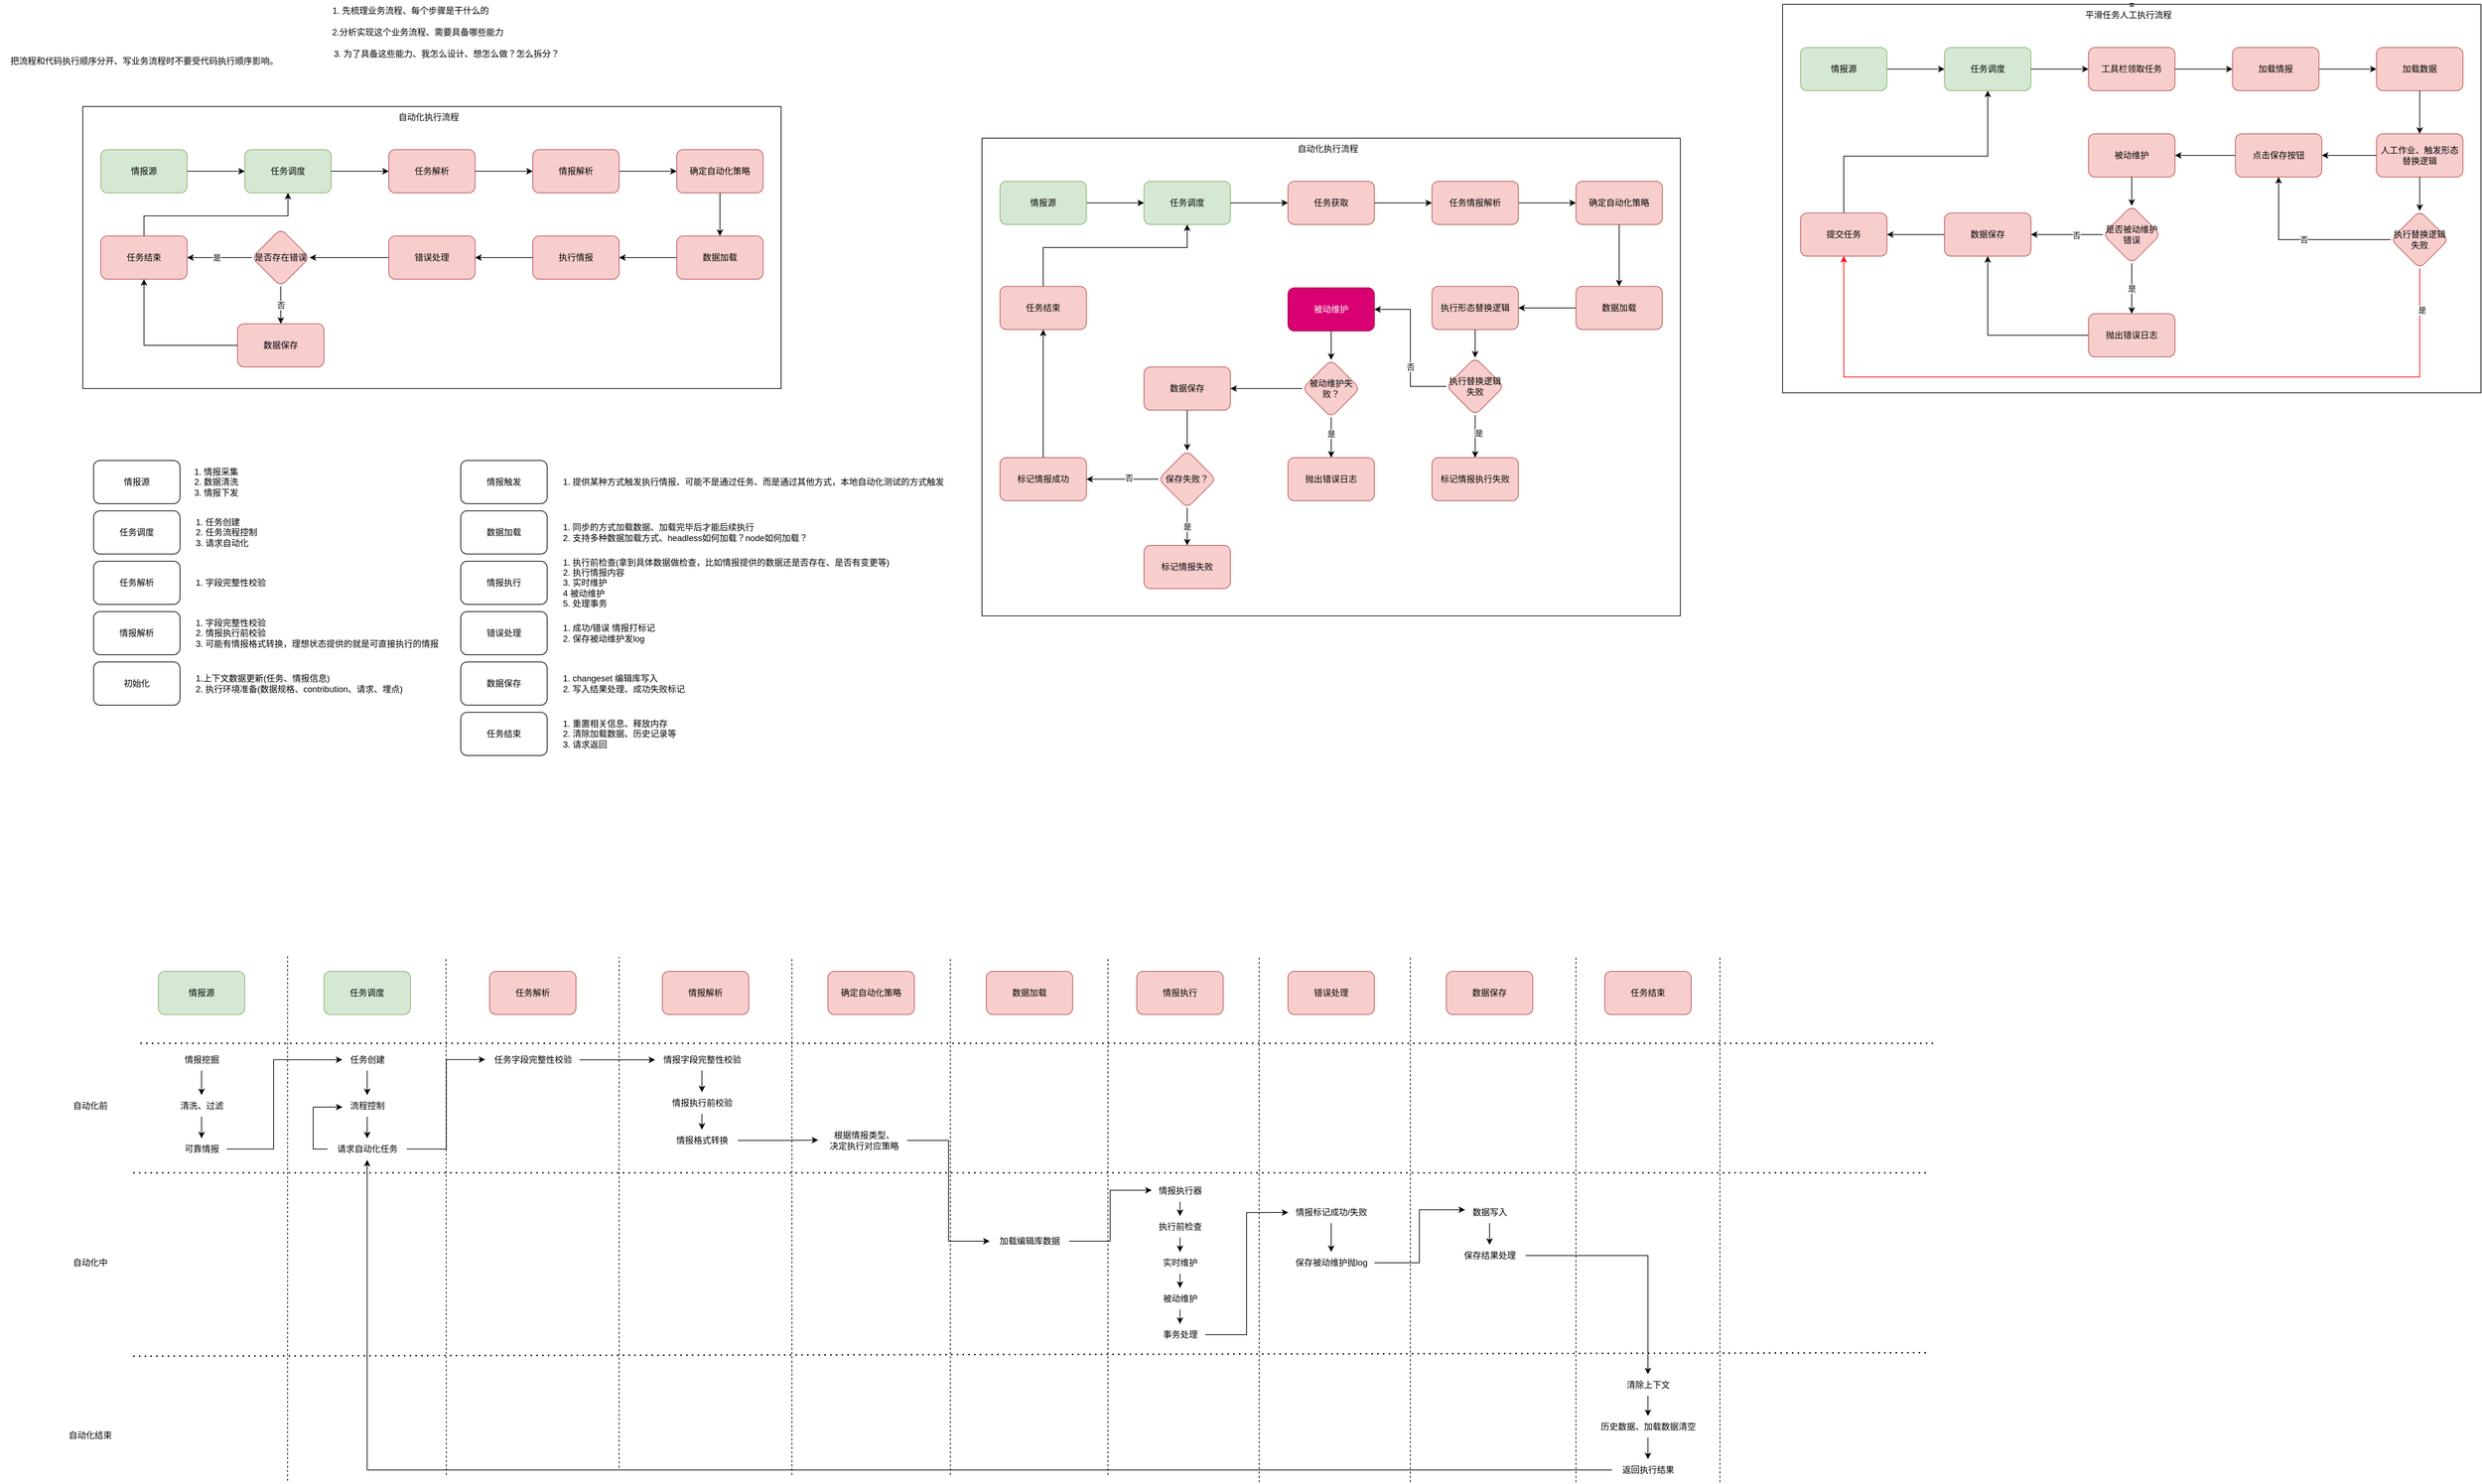 <mxfile version="22.0.6" type="github">
  <diagram name="第 1 页" id="0fz7lVgja0e8gA1UaTwW">
    <mxGraphModel dx="1993" dy="1673" grid="0" gridSize="10" guides="1" tooltips="1" connect="1" arrows="1" fold="1" page="0" pageScale="1" pageWidth="1169" pageHeight="827" background="none" math="0" shadow="0">
      <root>
        <mxCell id="0" />
        <mxCell id="1" parent="0" />
        <mxCell id="rrPpUQ1Ko49chvr30mVs-29" value="" style="swimlane;startSize=0;" parent="1" vertex="1">
          <mxGeometry x="-285" y="-362" width="970" height="392" as="geometry" />
        </mxCell>
        <mxCell id="rrPpUQ1Ko49chvr30mVs-30" value="自动化执行流程" style="text;html=1;align=center;verticalAlign=middle;resizable=0;points=[];autosize=1;strokeColor=none;fillColor=none;" parent="rrPpUQ1Ko49chvr30mVs-29" vertex="1">
          <mxGeometry x="425" width="110" height="30" as="geometry" />
        </mxCell>
        <mxCell id="o7fttmjSFhJMYww3R0zq-27" style="edgeStyle=orthogonalEdgeStyle;rounded=0;orthogonalLoop=1;jettySize=auto;html=1;entryX=0.5;entryY=1;entryDx=0;entryDy=0;" parent="rrPpUQ1Ko49chvr30mVs-29" source="rrPpUQ1Ko49chvr30mVs-23" target="rrPpUQ1Ko49chvr30mVs-25" edge="1">
          <mxGeometry relative="1" as="geometry" />
        </mxCell>
        <mxCell id="rrPpUQ1Ko49chvr30mVs-23" value="数据保存" style="rounded=1;whiteSpace=wrap;html=1;fillColor=#f8cecc;strokeColor=#b85450;" parent="rrPpUQ1Ko49chvr30mVs-29" vertex="1">
          <mxGeometry x="215" y="302" width="120" height="60" as="geometry" />
        </mxCell>
        <mxCell id="rrPpUQ1Ko49chvr30mVs-19" value="执行情报" style="rounded=1;whiteSpace=wrap;html=1;fillColor=#f8cecc;strokeColor=#b85450;" parent="rrPpUQ1Ko49chvr30mVs-29" vertex="1">
          <mxGeometry x="625" y="180" width="120" height="60" as="geometry" />
        </mxCell>
        <mxCell id="o7fttmjSFhJMYww3R0zq-18" value="" style="edgeStyle=orthogonalEdgeStyle;rounded=0;orthogonalLoop=1;jettySize=auto;html=1;" parent="rrPpUQ1Ko49chvr30mVs-29" source="rrPpUQ1Ko49chvr30mVs-21" target="o7fttmjSFhJMYww3R0zq-17" edge="1">
          <mxGeometry relative="1" as="geometry" />
        </mxCell>
        <mxCell id="rrPpUQ1Ko49chvr30mVs-21" value="错误处理" style="rounded=1;whiteSpace=wrap;html=1;fillColor=#f8cecc;strokeColor=#b85450;" parent="rrPpUQ1Ko49chvr30mVs-29" vertex="1">
          <mxGeometry x="425" y="180" width="120" height="60" as="geometry" />
        </mxCell>
        <mxCell id="rrPpUQ1Ko49chvr30mVs-22" value="" style="edgeStyle=orthogonalEdgeStyle;rounded=0;orthogonalLoop=1;jettySize=auto;html=1;" parent="rrPpUQ1Ko49chvr30mVs-29" source="rrPpUQ1Ko49chvr30mVs-19" target="rrPpUQ1Ko49chvr30mVs-21" edge="1">
          <mxGeometry relative="1" as="geometry" />
        </mxCell>
        <mxCell id="o7fttmjSFhJMYww3R0zq-6" style="edgeStyle=orthogonalEdgeStyle;rounded=0;orthogonalLoop=1;jettySize=auto;html=1;" parent="rrPpUQ1Ko49chvr30mVs-29" source="rrPpUQ1Ko49chvr30mVs-36" target="rrPpUQ1Ko49chvr30mVs-19" edge="1">
          <mxGeometry relative="1" as="geometry" />
        </mxCell>
        <mxCell id="rrPpUQ1Ko49chvr30mVs-36" value="数据加载" style="rounded=1;whiteSpace=wrap;html=1;fillColor=#f8cecc;strokeColor=#b85450;" parent="rrPpUQ1Ko49chvr30mVs-29" vertex="1">
          <mxGeometry x="825" y="180" width="120" height="60" as="geometry" />
        </mxCell>
        <mxCell id="o7fttmjSFhJMYww3R0zq-29" style="edgeStyle=orthogonalEdgeStyle;rounded=0;orthogonalLoop=1;jettySize=auto;html=1;entryX=0.5;entryY=1;entryDx=0;entryDy=0;" parent="rrPpUQ1Ko49chvr30mVs-29" source="rrPpUQ1Ko49chvr30mVs-25" target="rrPpUQ1Ko49chvr30mVs-8" edge="1">
          <mxGeometry relative="1" as="geometry">
            <Array as="points">
              <mxPoint x="85" y="152" />
              <mxPoint x="285" y="152" />
            </Array>
          </mxGeometry>
        </mxCell>
        <mxCell id="rrPpUQ1Ko49chvr30mVs-25" value="任务结束" style="rounded=1;whiteSpace=wrap;html=1;fillColor=#f8cecc;strokeColor=#b85450;" parent="rrPpUQ1Ko49chvr30mVs-29" vertex="1">
          <mxGeometry x="25" y="180" width="120" height="60" as="geometry" />
        </mxCell>
        <mxCell id="o7fttmjSFhJMYww3R0zq-5" style="edgeStyle=orthogonalEdgeStyle;rounded=0;orthogonalLoop=1;jettySize=auto;html=1;entryX=0.5;entryY=0;entryDx=0;entryDy=0;" parent="rrPpUQ1Ko49chvr30mVs-29" source="o7fttmjSFhJMYww3R0zq-4" target="rrPpUQ1Ko49chvr30mVs-36" edge="1">
          <mxGeometry relative="1" as="geometry" />
        </mxCell>
        <mxCell id="o7fttmjSFhJMYww3R0zq-4" value="确定自动化策略" style="rounded=1;whiteSpace=wrap;html=1;fillColor=#f8cecc;strokeColor=#b85450;" parent="rrPpUQ1Ko49chvr30mVs-29" vertex="1">
          <mxGeometry x="825" y="60" width="120" height="60" as="geometry" />
        </mxCell>
        <mxCell id="o7fttmjSFhJMYww3R0zq-25" style="edgeStyle=orthogonalEdgeStyle;rounded=0;orthogonalLoop=1;jettySize=auto;html=1;entryX=1;entryY=0.5;entryDx=0;entryDy=0;" parent="rrPpUQ1Ko49chvr30mVs-29" source="o7fttmjSFhJMYww3R0zq-17" target="rrPpUQ1Ko49chvr30mVs-25" edge="1">
          <mxGeometry relative="1" as="geometry" />
        </mxCell>
        <mxCell id="o7fttmjSFhJMYww3R0zq-28" value="是" style="edgeLabel;html=1;align=center;verticalAlign=middle;resizable=0;points=[];" parent="o7fttmjSFhJMYww3R0zq-25" vertex="1" connectable="0">
          <mxGeometry x="0.089" relative="1" as="geometry">
            <mxPoint as="offset" />
          </mxGeometry>
        </mxCell>
        <mxCell id="o7fttmjSFhJMYww3R0zq-26" value="否" style="edgeStyle=orthogonalEdgeStyle;rounded=0;orthogonalLoop=1;jettySize=auto;html=1;entryX=0.5;entryY=0;entryDx=0;entryDy=0;" parent="rrPpUQ1Ko49chvr30mVs-29" source="o7fttmjSFhJMYww3R0zq-17" target="rrPpUQ1Ko49chvr30mVs-23" edge="1">
          <mxGeometry relative="1" as="geometry" />
        </mxCell>
        <mxCell id="o7fttmjSFhJMYww3R0zq-17" value="是否存在错误" style="rhombus;whiteSpace=wrap;html=1;fillColor=#f8cecc;strokeColor=#b85450;rounded=1;" parent="rrPpUQ1Ko49chvr30mVs-29" vertex="1">
          <mxGeometry x="235" y="170" width="80" height="80" as="geometry" />
        </mxCell>
        <mxCell id="rrPpUQ1Ko49chvr30mVs-8" value="任务调度" style="rounded=1;whiteSpace=wrap;html=1;fillColor=#d5e8d4;strokeColor=#82b366;" parent="rrPpUQ1Ko49chvr30mVs-29" vertex="1">
          <mxGeometry x="225" y="60" width="120" height="60" as="geometry" />
        </mxCell>
        <mxCell id="rrPpUQ1Ko49chvr30mVs-9" value="任务解析" style="rounded=1;whiteSpace=wrap;html=1;noLabel=0;fillColor=#f8cecc;strokeColor=#b85450;" parent="rrPpUQ1Ko49chvr30mVs-29" vertex="1">
          <mxGeometry x="425" y="60" width="120" height="60" as="geometry" />
        </mxCell>
        <mxCell id="rrPpUQ1Ko49chvr30mVs-10" value="" style="edgeStyle=orthogonalEdgeStyle;rounded=0;orthogonalLoop=1;jettySize=auto;html=1;" parent="rrPpUQ1Ko49chvr30mVs-29" source="rrPpUQ1Ko49chvr30mVs-8" target="rrPpUQ1Ko49chvr30mVs-9" edge="1">
          <mxGeometry relative="1" as="geometry" />
        </mxCell>
        <mxCell id="rrPpUQ1Ko49chvr30mVs-12" style="edgeStyle=orthogonalEdgeStyle;rounded=0;orthogonalLoop=1;jettySize=auto;html=1;" parent="rrPpUQ1Ko49chvr30mVs-29" source="rrPpUQ1Ko49chvr30mVs-11" target="rrPpUQ1Ko49chvr30mVs-8" edge="1">
          <mxGeometry relative="1" as="geometry" />
        </mxCell>
        <mxCell id="rrPpUQ1Ko49chvr30mVs-11" value="情报源" style="rounded=1;whiteSpace=wrap;html=1;fillColor=#d5e8d4;strokeColor=#82b366;" parent="rrPpUQ1Ko49chvr30mVs-29" vertex="1">
          <mxGeometry x="25" y="60" width="120" height="60" as="geometry" />
        </mxCell>
        <mxCell id="o7fttmjSFhJMYww3R0zq-24" style="edgeStyle=orthogonalEdgeStyle;rounded=0;orthogonalLoop=1;jettySize=auto;html=1;entryX=0;entryY=0.5;entryDx=0;entryDy=0;" parent="rrPpUQ1Ko49chvr30mVs-29" source="rrPpUQ1Ko49chvr30mVs-13" target="o7fttmjSFhJMYww3R0zq-4" edge="1">
          <mxGeometry relative="1" as="geometry" />
        </mxCell>
        <mxCell id="rrPpUQ1Ko49chvr30mVs-13" value="情报解析" style="rounded=1;whiteSpace=wrap;html=1;fillColor=#f8cecc;strokeColor=#b85450;" parent="rrPpUQ1Ko49chvr30mVs-29" vertex="1">
          <mxGeometry x="625" y="60" width="120" height="60" as="geometry" />
        </mxCell>
        <mxCell id="rrPpUQ1Ko49chvr30mVs-14" value="" style="edgeStyle=orthogonalEdgeStyle;rounded=0;orthogonalLoop=1;jettySize=auto;html=1;" parent="rrPpUQ1Ko49chvr30mVs-29" source="rrPpUQ1Ko49chvr30mVs-9" target="rrPpUQ1Ko49chvr30mVs-13" edge="1">
          <mxGeometry relative="1" as="geometry" />
        </mxCell>
        <mxCell id="rrPpUQ1Ko49chvr30mVs-1" value="" style="endArrow=none;dashed=1;html=1;dashPattern=1 3;strokeWidth=2;rounded=0;" parent="1" edge="1">
          <mxGeometry width="50" height="50" relative="1" as="geometry">
            <mxPoint x="-205" y="940" as="sourcePoint" />
            <mxPoint x="2290" y="940" as="targetPoint" />
          </mxGeometry>
        </mxCell>
        <mxCell id="rrPpUQ1Ko49chvr30mVs-2" value="" style="endArrow=none;dashed=1;html=1;dashPattern=1 3;strokeWidth=2;rounded=0;" parent="1" edge="1">
          <mxGeometry width="50" height="50" relative="1" as="geometry">
            <mxPoint x="-215" y="1120" as="sourcePoint" />
            <mxPoint x="2280" y="1120" as="targetPoint" />
          </mxGeometry>
        </mxCell>
        <mxCell id="rrPpUQ1Ko49chvr30mVs-4" value="自动化前" style="text;html=1;align=center;verticalAlign=middle;resizable=0;points=[];autosize=1;strokeColor=none;fillColor=none;" parent="1" vertex="1">
          <mxGeometry x="-310" y="1012" width="70" height="30" as="geometry" />
        </mxCell>
        <mxCell id="rrPpUQ1Ko49chvr30mVs-5" value="自动化中" style="text;html=1;align=center;verticalAlign=middle;resizable=0;points=[];autosize=1;strokeColor=none;fillColor=none;" parent="1" vertex="1">
          <mxGeometry x="-310" y="1230" width="70" height="30" as="geometry" />
        </mxCell>
        <mxCell id="rrPpUQ1Ko49chvr30mVs-6" value="自动化结束" style="text;html=1;align=center;verticalAlign=middle;resizable=0;points=[];autosize=1;strokeColor=none;fillColor=none;" parent="1" vertex="1">
          <mxGeometry x="-315" y="1470" width="80" height="30" as="geometry" />
        </mxCell>
        <mxCell id="rrPpUQ1Ko49chvr30mVs-7" value="任务调度" style="rounded=1;whiteSpace=wrap;html=1;fillColor=#d5e8d4;strokeColor=#82b366;" parent="1" vertex="1">
          <mxGeometry x="50" y="840" width="120" height="60" as="geometry" />
        </mxCell>
        <mxCell id="rrPpUQ1Ko49chvr30mVs-31" value="1. 先梳理业务流程、每个步骤是干什么的" style="text;html=1;align=center;verticalAlign=middle;resizable=0;points=[];autosize=1;strokeColor=none;fillColor=none;" parent="1" vertex="1">
          <mxGeometry x="50" y="-510" width="240" height="30" as="geometry" />
        </mxCell>
        <mxCell id="rrPpUQ1Ko49chvr30mVs-32" value="2.分析实现这个业务流程、需要具备哪些能力" style="text;html=1;align=center;verticalAlign=middle;resizable=0;points=[];autosize=1;strokeColor=none;fillColor=none;" parent="1" vertex="1">
          <mxGeometry x="50" y="-480" width="260" height="30" as="geometry" />
        </mxCell>
        <mxCell id="rrPpUQ1Ko49chvr30mVs-33" value="3. 为了具备这些能力、我怎么设计、想怎么做？怎么拆分？" style="text;html=1;align=center;verticalAlign=middle;resizable=0;points=[];autosize=1;strokeColor=none;fillColor=none;" parent="1" vertex="1">
          <mxGeometry x="50" y="-450" width="340" height="30" as="geometry" />
        </mxCell>
        <mxCell id="rrPpUQ1Ko49chvr30mVs-34" value="把流程和代码执行顺序分开、写业务流程时不要受代码执行顺序影响。" style="text;html=1;align=center;verticalAlign=middle;resizable=0;points=[];autosize=1;strokeColor=none;fillColor=none;" parent="1" vertex="1">
          <mxGeometry x="-400" y="-440" width="400" height="30" as="geometry" />
        </mxCell>
        <mxCell id="rrPpUQ1Ko49chvr30mVs-41" value="情报源" style="rounded=1;whiteSpace=wrap;html=1;" parent="1" vertex="1">
          <mxGeometry x="-270" y="130" width="120" height="60" as="geometry" />
        </mxCell>
        <mxCell id="rrPpUQ1Ko49chvr30mVs-42" value="1. 情报采集&lt;br&gt;&lt;div style=&quot;text-align: left;&quot;&gt;&lt;span style=&quot;background-color: initial;&quot;&gt;2. 数据清洗&lt;/span&gt;&lt;/div&gt;&lt;div style=&quot;text-align: left;&quot;&gt;&lt;span style=&quot;background-color: initial;&quot;&gt;3. 情报下发&lt;/span&gt;&lt;/div&gt;" style="text;html=1;align=center;verticalAlign=middle;resizable=0;points=[];autosize=1;strokeColor=none;fillColor=none;" parent="1" vertex="1">
          <mxGeometry x="-140" y="130" width="80" height="60" as="geometry" />
        </mxCell>
        <mxCell id="rrPpUQ1Ko49chvr30mVs-44" value="任务调度" style="rounded=1;whiteSpace=wrap;html=1;" parent="1" vertex="1">
          <mxGeometry x="-270" y="200" width="120" height="60" as="geometry" />
        </mxCell>
        <mxCell id="rrPpUQ1Ko49chvr30mVs-45" value="1. 任务创建&lt;br&gt;2. 任务流程控制&lt;br&gt;3. 请求自动化&amp;nbsp;" style="text;html=1;align=left;verticalAlign=middle;resizable=0;points=[];autosize=1;strokeColor=none;fillColor=none;" parent="1" vertex="1">
          <mxGeometry x="-130" y="200" width="110" height="60" as="geometry" />
        </mxCell>
        <mxCell id="rrPpUQ1Ko49chvr30mVs-46" value="任务解析" style="rounded=1;whiteSpace=wrap;html=1;" parent="1" vertex="1">
          <mxGeometry x="-270" y="270" width="120" height="60" as="geometry" />
        </mxCell>
        <mxCell id="rrPpUQ1Ko49chvr30mVs-47" value="1. 字段完整性校验" style="text;html=1;align=left;verticalAlign=middle;resizable=0;points=[];autosize=1;strokeColor=none;fillColor=none;" parent="1" vertex="1">
          <mxGeometry x="-130" y="285" width="120" height="30" as="geometry" />
        </mxCell>
        <mxCell id="rrPpUQ1Ko49chvr30mVs-48" value="情报解析" style="rounded=1;whiteSpace=wrap;html=1;" parent="1" vertex="1">
          <mxGeometry x="-270" y="340" width="120" height="60" as="geometry" />
        </mxCell>
        <mxCell id="rrPpUQ1Ko49chvr30mVs-49" value="1. 字段完整性校验&lt;br&gt;2. 情报执行前校验&lt;br&gt;3. 可能有情报格式转换，理想状态提供的就是可直接执行的情报" style="text;html=1;align=left;verticalAlign=middle;resizable=0;points=[];autosize=1;strokeColor=none;fillColor=none;" parent="1" vertex="1">
          <mxGeometry x="-130" y="340" width="360" height="60" as="geometry" />
        </mxCell>
        <mxCell id="rrPpUQ1Ko49chvr30mVs-50" value="初始化" style="rounded=1;whiteSpace=wrap;html=1;" parent="1" vertex="1">
          <mxGeometry x="-270" y="410" width="120" height="60" as="geometry" />
        </mxCell>
        <mxCell id="rrPpUQ1Ko49chvr30mVs-51" value="1.上下文数据更新(任务、情报信息)&lt;br&gt;2. 执行环境准备(数据规格、contribution、请求、埋点)" style="text;html=1;align=left;verticalAlign=middle;resizable=0;points=[];autosize=1;strokeColor=none;fillColor=none;" parent="1" vertex="1">
          <mxGeometry x="-130" y="420" width="310" height="40" as="geometry" />
        </mxCell>
        <mxCell id="rrPpUQ1Ko49chvr30mVs-52" value="情报触发" style="rounded=1;whiteSpace=wrap;html=1;" parent="1" vertex="1">
          <mxGeometry x="240" y="130" width="120" height="60" as="geometry" />
        </mxCell>
        <mxCell id="rrPpUQ1Ko49chvr30mVs-53" value="1. 提供某种方式触发执行情报、可能不是通过任务、而是通过其他方式，本地自动化测试的方式触发" style="text;html=1;align=left;verticalAlign=middle;resizable=0;points=[];autosize=1;strokeColor=none;fillColor=none;" parent="1" vertex="1">
          <mxGeometry x="380" y="145" width="550" height="30" as="geometry" />
        </mxCell>
        <mxCell id="rrPpUQ1Ko49chvr30mVs-54" value="数据加载" style="rounded=1;whiteSpace=wrap;html=1;" parent="1" vertex="1">
          <mxGeometry x="240" y="200" width="120" height="60" as="geometry" />
        </mxCell>
        <mxCell id="rrPpUQ1Ko49chvr30mVs-55" value="1. 同步的方式加载数据、加载完毕后才能后续执行&lt;br&gt;2. 支持多种数据加载方式、headless如何加载？node如何加载？" style="text;html=1;align=left;verticalAlign=middle;resizable=0;points=[];autosize=1;strokeColor=none;fillColor=none;" parent="1" vertex="1">
          <mxGeometry x="380" y="210" width="360" height="40" as="geometry" />
        </mxCell>
        <mxCell id="rrPpUQ1Ko49chvr30mVs-56" value="情报执行" style="rounded=1;whiteSpace=wrap;html=1;" parent="1" vertex="1">
          <mxGeometry x="240" y="270" width="120" height="60" as="geometry" />
        </mxCell>
        <mxCell id="rrPpUQ1Ko49chvr30mVs-57" value="1. 执行前检查(拿到具体数据做检查，比如情报提供的数据还是否存在、是否有变更等)&lt;br&gt;2. 执行情报内容&lt;br&gt;3. 实时维护&lt;br&gt;4 被动维护&lt;br&gt;5. 处理事务" style="text;html=1;align=left;verticalAlign=middle;resizable=0;points=[];autosize=1;strokeColor=none;fillColor=none;" parent="1" vertex="1">
          <mxGeometry x="380" y="255" width="480" height="90" as="geometry" />
        </mxCell>
        <mxCell id="rrPpUQ1Ko49chvr30mVs-58" value="错误处理" style="rounded=1;whiteSpace=wrap;html=1;" parent="1" vertex="1">
          <mxGeometry x="240" y="340" width="120" height="60" as="geometry" />
        </mxCell>
        <mxCell id="rrPpUQ1Ko49chvr30mVs-59" value="1. 成功/错误 情报打标记&lt;br&gt;2. 保存被动维护发log" style="text;html=1;align=left;verticalAlign=middle;resizable=0;points=[];autosize=1;strokeColor=none;fillColor=none;" parent="1" vertex="1">
          <mxGeometry x="380" y="350" width="150" height="40" as="geometry" />
        </mxCell>
        <mxCell id="rrPpUQ1Ko49chvr30mVs-60" value="数据保存" style="rounded=1;whiteSpace=wrap;html=1;" parent="1" vertex="1">
          <mxGeometry x="240" y="410" width="120" height="60" as="geometry" />
        </mxCell>
        <mxCell id="rrPpUQ1Ko49chvr30mVs-61" value="1. changeset 编辑库写入&lt;br&gt;2. 写入结果处理、成功失败标记" style="text;html=1;align=left;verticalAlign=middle;resizable=0;points=[];autosize=1;strokeColor=none;fillColor=none;" parent="1" vertex="1">
          <mxGeometry x="380" y="420" width="190" height="40" as="geometry" />
        </mxCell>
        <mxCell id="rrPpUQ1Ko49chvr30mVs-62" value="任务结束" style="rounded=1;whiteSpace=wrap;html=1;" parent="1" vertex="1">
          <mxGeometry x="240" y="480" width="120" height="60" as="geometry" />
        </mxCell>
        <mxCell id="rrPpUQ1Ko49chvr30mVs-63" value="1. 重置相关信息、释放内存&lt;br&gt;2. 清除加载数据、历史记录等&lt;br&gt;3. 请求返回" style="text;html=1;align=left;verticalAlign=middle;resizable=0;points=[];autosize=1;strokeColor=none;fillColor=none;" parent="1" vertex="1">
          <mxGeometry x="380" y="480" width="180" height="60" as="geometry" />
        </mxCell>
        <mxCell id="rrPpUQ1Ko49chvr30mVs-64" value="情报源" style="rounded=1;whiteSpace=wrap;html=1;fillColor=#d5e8d4;strokeColor=#82b366;" parent="1" vertex="1">
          <mxGeometry x="-180" y="840" width="120" height="60" as="geometry" />
        </mxCell>
        <mxCell id="rrPpUQ1Ko49chvr30mVs-65" value="任务解析" style="rounded=1;whiteSpace=wrap;html=1;fillColor=#f8cecc;strokeColor=#b85450;" parent="1" vertex="1">
          <mxGeometry x="280" y="840" width="120" height="60" as="geometry" />
        </mxCell>
        <mxCell id="rrPpUQ1Ko49chvr30mVs-66" value="" style="endArrow=none;dashed=1;html=1;rounded=0;" parent="1" edge="1">
          <mxGeometry width="50" height="50" relative="1" as="geometry">
            <mxPoint x="-0.56" y="1548" as="sourcePoint" />
            <mxPoint x="-0.56" y="818" as="targetPoint" />
          </mxGeometry>
        </mxCell>
        <mxCell id="rrPpUQ1Ko49chvr30mVs-67" value="" style="endArrow=none;dashed=1;html=1;rounded=0;" parent="1" edge="1">
          <mxGeometry width="50" height="50" relative="1" as="geometry">
            <mxPoint x="220" y="1540" as="sourcePoint" />
            <mxPoint x="219.52" y="820" as="targetPoint" />
          </mxGeometry>
        </mxCell>
        <mxCell id="rrPpUQ1Ko49chvr30mVs-68" value="" style="endArrow=none;dashed=1;html=1;rounded=0;" parent="1" edge="1">
          <mxGeometry width="50" height="50" relative="1" as="geometry">
            <mxPoint x="460" y="1530" as="sourcePoint" />
            <mxPoint x="460" y="820" as="targetPoint" />
          </mxGeometry>
        </mxCell>
        <mxCell id="rrPpUQ1Ko49chvr30mVs-76" style="edgeStyle=orthogonalEdgeStyle;rounded=0;orthogonalLoop=1;jettySize=auto;html=1;" parent="1" source="rrPpUQ1Ko49chvr30mVs-69" target="rrPpUQ1Ko49chvr30mVs-70" edge="1">
          <mxGeometry relative="1" as="geometry" />
        </mxCell>
        <mxCell id="rrPpUQ1Ko49chvr30mVs-69" value="情报挖掘" style="text;html=1;align=center;verticalAlign=middle;resizable=0;points=[];autosize=1;strokeColor=none;fillColor=none;" parent="1" vertex="1">
          <mxGeometry x="-155" y="948" width="70" height="30" as="geometry" />
        </mxCell>
        <mxCell id="rrPpUQ1Ko49chvr30mVs-73" value="" style="edgeStyle=orthogonalEdgeStyle;rounded=0;orthogonalLoop=1;jettySize=auto;html=1;" parent="1" source="rrPpUQ1Ko49chvr30mVs-70" target="rrPpUQ1Ko49chvr30mVs-72" edge="1">
          <mxGeometry relative="1" as="geometry" />
        </mxCell>
        <mxCell id="rrPpUQ1Ko49chvr30mVs-70" value="清洗、过滤" style="text;html=1;align=center;verticalAlign=middle;resizable=0;points=[];autosize=1;strokeColor=none;fillColor=none;" parent="1" vertex="1">
          <mxGeometry x="-160" y="1012" width="80" height="30" as="geometry" />
        </mxCell>
        <mxCell id="rrPpUQ1Ko49chvr30mVs-77" style="edgeStyle=orthogonalEdgeStyle;rounded=0;orthogonalLoop=1;jettySize=auto;html=1;entryX=0.008;entryY=0.494;entryDx=0;entryDy=0;entryPerimeter=0;" parent="1" source="rrPpUQ1Ko49chvr30mVs-72" target="rrPpUQ1Ko49chvr30mVs-78" edge="1">
          <mxGeometry relative="1" as="geometry">
            <mxPoint x="40" y="970" as="targetPoint" />
            <Array as="points">
              <mxPoint x="-20" y="1087" />
              <mxPoint x="-20" y="963" />
            </Array>
          </mxGeometry>
        </mxCell>
        <mxCell id="rrPpUQ1Ko49chvr30mVs-72" value="可靠情报" style="text;html=1;align=center;verticalAlign=middle;resizable=0;points=[];autosize=1;strokeColor=none;fillColor=none;" parent="1" vertex="1">
          <mxGeometry x="-155" y="1072" width="70" height="30" as="geometry" />
        </mxCell>
        <mxCell id="rrPpUQ1Ko49chvr30mVs-81" value="" style="edgeStyle=orthogonalEdgeStyle;rounded=0;orthogonalLoop=1;jettySize=auto;html=1;" parent="1" source="rrPpUQ1Ko49chvr30mVs-78" target="rrPpUQ1Ko49chvr30mVs-80" edge="1">
          <mxGeometry relative="1" as="geometry" />
        </mxCell>
        <mxCell id="rrPpUQ1Ko49chvr30mVs-78" value="任务创建" style="text;html=1;align=center;verticalAlign=middle;resizable=0;points=[];autosize=1;strokeColor=none;fillColor=none;" parent="1" vertex="1">
          <mxGeometry x="75" y="948" width="70" height="30" as="geometry" />
        </mxCell>
        <mxCell id="rrPpUQ1Ko49chvr30mVs-83" value="" style="edgeStyle=orthogonalEdgeStyle;rounded=0;orthogonalLoop=1;jettySize=auto;html=1;" parent="1" source="rrPpUQ1Ko49chvr30mVs-80" target="rrPpUQ1Ko49chvr30mVs-82" edge="1">
          <mxGeometry relative="1" as="geometry" />
        </mxCell>
        <mxCell id="rrPpUQ1Ko49chvr30mVs-80" value="流程控制" style="text;html=1;align=center;verticalAlign=middle;resizable=0;points=[];autosize=1;strokeColor=none;fillColor=none;" parent="1" vertex="1">
          <mxGeometry x="75" y="1012" width="70" height="30" as="geometry" />
        </mxCell>
        <mxCell id="rrPpUQ1Ko49chvr30mVs-82" value="请求自动化任务" style="text;html=1;align=center;verticalAlign=middle;resizable=0;points=[];autosize=1;strokeColor=none;fillColor=none;" parent="1" vertex="1">
          <mxGeometry x="55" y="1072" width="110" height="30" as="geometry" />
        </mxCell>
        <mxCell id="rrPpUQ1Ko49chvr30mVs-89" style="edgeStyle=orthogonalEdgeStyle;rounded=0;orthogonalLoop=1;jettySize=auto;html=1;" parent="1" source="rrPpUQ1Ko49chvr30mVs-84" target="rrPpUQ1Ko49chvr30mVs-87" edge="1">
          <mxGeometry relative="1" as="geometry" />
        </mxCell>
        <mxCell id="rrPpUQ1Ko49chvr30mVs-84" value="任务字段完整性校验" style="text;html=1;align=center;verticalAlign=middle;resizable=0;points=[];autosize=1;strokeColor=none;fillColor=none;" parent="1" vertex="1">
          <mxGeometry x="275" y="948" width="130" height="30" as="geometry" />
        </mxCell>
        <mxCell id="rrPpUQ1Ko49chvr30mVs-85" value="情报解析" style="rounded=1;whiteSpace=wrap;html=1;fillColor=#f8cecc;strokeColor=#b85450;" parent="1" vertex="1">
          <mxGeometry x="520" y="840" width="120" height="60" as="geometry" />
        </mxCell>
        <mxCell id="rrPpUQ1Ko49chvr30mVs-86" value="" style="endArrow=none;dashed=1;html=1;rounded=0;" parent="1" edge="1">
          <mxGeometry width="50" height="50" relative="1" as="geometry">
            <mxPoint x="700" y="1540" as="sourcePoint" />
            <mxPoint x="700" y="820" as="targetPoint" />
          </mxGeometry>
        </mxCell>
        <mxCell id="rrPpUQ1Ko49chvr30mVs-93" style="edgeStyle=orthogonalEdgeStyle;rounded=0;orthogonalLoop=1;jettySize=auto;html=1;" parent="1" source="rrPpUQ1Ko49chvr30mVs-87" target="rrPpUQ1Ko49chvr30mVs-91" edge="1">
          <mxGeometry relative="1" as="geometry" />
        </mxCell>
        <mxCell id="rrPpUQ1Ko49chvr30mVs-87" value="情报字段完整性校验" style="text;html=1;align=center;verticalAlign=middle;resizable=0;points=[];autosize=1;strokeColor=none;fillColor=none;" parent="1" vertex="1">
          <mxGeometry x="510" y="948" width="130" height="30" as="geometry" />
        </mxCell>
        <mxCell id="rrPpUQ1Ko49chvr30mVs-88" style="edgeStyle=orthogonalEdgeStyle;rounded=0;orthogonalLoop=1;jettySize=auto;html=1;entryX=-0.008;entryY=0.487;entryDx=0;entryDy=0;entryPerimeter=0;" parent="1" source="rrPpUQ1Ko49chvr30mVs-82" target="rrPpUQ1Ko49chvr30mVs-84" edge="1">
          <mxGeometry relative="1" as="geometry" />
        </mxCell>
        <mxCell id="rrPpUQ1Ko49chvr30mVs-94" style="edgeStyle=orthogonalEdgeStyle;rounded=0;orthogonalLoop=1;jettySize=auto;html=1;" parent="1" source="rrPpUQ1Ko49chvr30mVs-91" target="rrPpUQ1Ko49chvr30mVs-92" edge="1">
          <mxGeometry relative="1" as="geometry" />
        </mxCell>
        <mxCell id="rrPpUQ1Ko49chvr30mVs-91" value="情报执行前校验" style="text;html=1;align=center;verticalAlign=middle;resizable=0;points=[];autosize=1;strokeColor=none;fillColor=none;" parent="1" vertex="1">
          <mxGeometry x="520" y="1008" width="110" height="30" as="geometry" />
        </mxCell>
        <mxCell id="o7fttmjSFhJMYww3R0zq-9" style="edgeStyle=orthogonalEdgeStyle;rounded=0;orthogonalLoop=1;jettySize=auto;html=1;entryX=-0.029;entryY=0.488;entryDx=0;entryDy=0;entryPerimeter=0;" parent="1" source="rrPpUQ1Ko49chvr30mVs-92" target="o7fttmjSFhJMYww3R0zq-10" edge="1">
          <mxGeometry relative="1" as="geometry">
            <mxPoint x="730" y="1075" as="targetPoint" />
          </mxGeometry>
        </mxCell>
        <mxCell id="rrPpUQ1Ko49chvr30mVs-92" value="情报格式转换" style="text;html=1;align=center;verticalAlign=middle;resizable=0;points=[];autosize=1;strokeColor=none;fillColor=none;" parent="1" vertex="1">
          <mxGeometry x="525" y="1060" width="100" height="30" as="geometry" />
        </mxCell>
        <mxCell id="rrPpUQ1Ko49chvr30mVs-96" value="" style="endArrow=none;dashed=1;html=1;rounded=0;" parent="1" edge="1">
          <mxGeometry width="50" height="50" relative="1" as="geometry">
            <mxPoint x="920" y="1540" as="sourcePoint" />
            <mxPoint x="920" y="820" as="targetPoint" />
          </mxGeometry>
        </mxCell>
        <mxCell id="rrPpUQ1Ko49chvr30mVs-105" value="数据加载" style="rounded=1;whiteSpace=wrap;html=1;fillColor=#f8cecc;strokeColor=#b85450;" parent="1" vertex="1">
          <mxGeometry x="970" y="840" width="120" height="60" as="geometry" />
        </mxCell>
        <mxCell id="rrPpUQ1Ko49chvr30mVs-107" value="加载编辑库数据" style="text;html=1;align=center;verticalAlign=middle;resizable=0;points=[];autosize=1;strokeColor=none;fillColor=none;" parent="1" vertex="1">
          <mxGeometry x="975" y="1200" width="110" height="30" as="geometry" />
        </mxCell>
        <mxCell id="rrPpUQ1Ko49chvr30mVs-109" value="" style="endArrow=none;dashed=1;html=1;rounded=0;" parent="1" edge="1">
          <mxGeometry width="50" height="50" relative="1" as="geometry">
            <mxPoint x="1139" y="1540" as="sourcePoint" />
            <mxPoint x="1139" y="820" as="targetPoint" />
          </mxGeometry>
        </mxCell>
        <mxCell id="rrPpUQ1Ko49chvr30mVs-110" value="情报执行" style="rounded=1;whiteSpace=wrap;html=1;fillColor=#f8cecc;strokeColor=#b85450;" parent="1" vertex="1">
          <mxGeometry x="1179" y="840" width="120" height="60" as="geometry" />
        </mxCell>
        <mxCell id="rrPpUQ1Ko49chvr30mVs-148" style="edgeStyle=orthogonalEdgeStyle;rounded=0;orthogonalLoop=1;jettySize=auto;html=1;" parent="1" source="rrPpUQ1Ko49chvr30mVs-111" target="rrPpUQ1Ko49chvr30mVs-146" edge="1">
          <mxGeometry relative="1" as="geometry" />
        </mxCell>
        <mxCell id="rrPpUQ1Ko49chvr30mVs-111" value="情报执行器" style="text;html=1;align=center;verticalAlign=middle;resizable=0;points=[];autosize=1;strokeColor=none;fillColor=none;" parent="1" vertex="1">
          <mxGeometry x="1199" y="1130" width="80" height="30" as="geometry" />
        </mxCell>
        <mxCell id="rrPpUQ1Ko49chvr30mVs-119" style="edgeStyle=orthogonalEdgeStyle;rounded=0;orthogonalLoop=1;jettySize=auto;html=1;" parent="1" source="rrPpUQ1Ko49chvr30mVs-112" target="rrPpUQ1Ko49chvr30mVs-113" edge="1">
          <mxGeometry relative="1" as="geometry" />
        </mxCell>
        <mxCell id="rrPpUQ1Ko49chvr30mVs-112" value="实时维护" style="text;html=1;align=center;verticalAlign=middle;resizable=0;points=[];autosize=1;strokeColor=none;fillColor=none;" parent="1" vertex="1">
          <mxGeometry x="1204" y="1230" width="70" height="30" as="geometry" />
        </mxCell>
        <mxCell id="rrPpUQ1Ko49chvr30mVs-121" style="edgeStyle=orthogonalEdgeStyle;rounded=0;orthogonalLoop=1;jettySize=auto;html=1;" parent="1" source="rrPpUQ1Ko49chvr30mVs-113" target="rrPpUQ1Ko49chvr30mVs-114" edge="1">
          <mxGeometry relative="1" as="geometry" />
        </mxCell>
        <mxCell id="rrPpUQ1Ko49chvr30mVs-113" value="被动维护" style="text;html=1;align=center;verticalAlign=middle;resizable=0;points=[];autosize=1;strokeColor=none;fillColor=none;" parent="1" vertex="1">
          <mxGeometry x="1204" y="1280" width="70" height="30" as="geometry" />
        </mxCell>
        <mxCell id="rrPpUQ1Ko49chvr30mVs-115" value="" style="endArrow=none;dashed=1;html=1;rounded=0;" parent="1" edge="1">
          <mxGeometry width="50" height="50" relative="1" as="geometry">
            <mxPoint x="1349" y="1550" as="sourcePoint" />
            <mxPoint x="1349" y="820" as="targetPoint" />
          </mxGeometry>
        </mxCell>
        <mxCell id="rrPpUQ1Ko49chvr30mVs-117" style="edgeStyle=orthogonalEdgeStyle;rounded=0;orthogonalLoop=1;jettySize=auto;html=1;entryX=0.01;entryY=0.476;entryDx=0;entryDy=0;entryPerimeter=0;" parent="1" source="rrPpUQ1Ko49chvr30mVs-107" target="rrPpUQ1Ko49chvr30mVs-111" edge="1">
          <mxGeometry relative="1" as="geometry" />
        </mxCell>
        <mxCell id="rrPpUQ1Ko49chvr30mVs-122" value="" style="endArrow=none;dashed=1;html=1;dashPattern=1 3;strokeWidth=2;rounded=0;" parent="1" edge="1">
          <mxGeometry width="50" height="50" relative="1" as="geometry">
            <mxPoint x="-215" y="1374.89" as="sourcePoint" />
            <mxPoint x="2280" y="1370" as="targetPoint" />
          </mxGeometry>
        </mxCell>
        <mxCell id="rrPpUQ1Ko49chvr30mVs-114" value="事务处理" style="text;html=1;align=center;verticalAlign=middle;resizable=0;points=[];autosize=1;strokeColor=none;fillColor=none;" parent="1" vertex="1">
          <mxGeometry x="1204" y="1330" width="70" height="30" as="geometry" />
        </mxCell>
        <mxCell id="rrPpUQ1Ko49chvr30mVs-123" value="错误处理" style="rounded=1;whiteSpace=wrap;html=1;fillColor=#f8cecc;strokeColor=#b85450;" parent="1" vertex="1">
          <mxGeometry x="1389" y="840" width="120" height="60" as="geometry" />
        </mxCell>
        <mxCell id="rrPpUQ1Ko49chvr30mVs-127" style="edgeStyle=orthogonalEdgeStyle;rounded=0;orthogonalLoop=1;jettySize=auto;html=1;" parent="1" source="rrPpUQ1Ko49chvr30mVs-124" target="rrPpUQ1Ko49chvr30mVs-125" edge="1">
          <mxGeometry relative="1" as="geometry" />
        </mxCell>
        <mxCell id="rrPpUQ1Ko49chvr30mVs-124" value="情报标记成功/失败" style="text;html=1;align=center;verticalAlign=middle;resizable=0;points=[];autosize=1;strokeColor=none;fillColor=none;" parent="1" vertex="1">
          <mxGeometry x="1389" y="1160" width="120" height="30" as="geometry" />
        </mxCell>
        <mxCell id="rrPpUQ1Ko49chvr30mVs-125" value="保存被动维护抛log" style="text;html=1;align=center;verticalAlign=middle;resizable=0;points=[];autosize=1;strokeColor=none;fillColor=none;" parent="1" vertex="1">
          <mxGeometry x="1389" y="1230" width="120" height="30" as="geometry" />
        </mxCell>
        <mxCell id="rrPpUQ1Ko49chvr30mVs-126" style="edgeStyle=orthogonalEdgeStyle;rounded=0;orthogonalLoop=1;jettySize=auto;html=1;entryX=0.003;entryY=0.506;entryDx=0;entryDy=0;entryPerimeter=0;" parent="1" source="rrPpUQ1Ko49chvr30mVs-114" target="rrPpUQ1Ko49chvr30mVs-124" edge="1">
          <mxGeometry relative="1" as="geometry" />
        </mxCell>
        <mxCell id="rrPpUQ1Ko49chvr30mVs-128" value="" style="endArrow=none;dashed=1;html=1;rounded=0;" parent="1" edge="1">
          <mxGeometry width="50" height="50" relative="1" as="geometry">
            <mxPoint x="1559" y="1550" as="sourcePoint" />
            <mxPoint x="1559" y="820" as="targetPoint" />
          </mxGeometry>
        </mxCell>
        <mxCell id="rrPpUQ1Ko49chvr30mVs-129" value="数据保存" style="rounded=1;whiteSpace=wrap;html=1;fillColor=#f8cecc;strokeColor=#b85450;" parent="1" vertex="1">
          <mxGeometry x="1609" y="840" width="120" height="60" as="geometry" />
        </mxCell>
        <mxCell id="rrPpUQ1Ko49chvr30mVs-140" style="edgeStyle=orthogonalEdgeStyle;rounded=0;orthogonalLoop=1;jettySize=auto;html=1;" parent="1" source="rrPpUQ1Ko49chvr30mVs-130" target="rrPpUQ1Ko49chvr30mVs-131" edge="1">
          <mxGeometry relative="1" as="geometry" />
        </mxCell>
        <mxCell id="rrPpUQ1Ko49chvr30mVs-130" value="数据写入" style="text;html=1;align=center;verticalAlign=middle;resizable=0;points=[];autosize=1;strokeColor=none;fillColor=none;" parent="1" vertex="1">
          <mxGeometry x="1634" y="1160" width="70" height="30" as="geometry" />
        </mxCell>
        <mxCell id="rrPpUQ1Ko49chvr30mVs-141" style="edgeStyle=orthogonalEdgeStyle;rounded=0;orthogonalLoop=1;jettySize=auto;html=1;" parent="1" source="rrPpUQ1Ko49chvr30mVs-131" target="rrPpUQ1Ko49chvr30mVs-135" edge="1">
          <mxGeometry relative="1" as="geometry" />
        </mxCell>
        <mxCell id="rrPpUQ1Ko49chvr30mVs-131" value="保存结果处理" style="text;html=1;align=center;verticalAlign=middle;resizable=0;points=[];autosize=1;strokeColor=none;fillColor=none;" parent="1" vertex="1">
          <mxGeometry x="1619" y="1220" width="100" height="30" as="geometry" />
        </mxCell>
        <mxCell id="rrPpUQ1Ko49chvr30mVs-132" value="" style="endArrow=none;dashed=1;html=1;rounded=0;" parent="1" edge="1">
          <mxGeometry width="50" height="50" relative="1" as="geometry">
            <mxPoint x="1789" y="1550" as="sourcePoint" />
            <mxPoint x="1789" y="820" as="targetPoint" />
          </mxGeometry>
        </mxCell>
        <mxCell id="rrPpUQ1Ko49chvr30mVs-133" value="任务结束" style="rounded=1;whiteSpace=wrap;html=1;fillColor=#f8cecc;strokeColor=#b85450;" parent="1" vertex="1">
          <mxGeometry x="1829" y="840" width="120" height="60" as="geometry" />
        </mxCell>
        <mxCell id="rrPpUQ1Ko49chvr30mVs-134" value="" style="endArrow=none;dashed=1;html=1;rounded=0;" parent="1" edge="1">
          <mxGeometry width="50" height="50" relative="1" as="geometry">
            <mxPoint x="1989" y="1550" as="sourcePoint" />
            <mxPoint x="1989" y="820" as="targetPoint" />
          </mxGeometry>
        </mxCell>
        <mxCell id="rrPpUQ1Ko49chvr30mVs-142" style="edgeStyle=orthogonalEdgeStyle;rounded=0;orthogonalLoop=1;jettySize=auto;html=1;" parent="1" source="rrPpUQ1Ko49chvr30mVs-135" target="rrPpUQ1Ko49chvr30mVs-136" edge="1">
          <mxGeometry relative="1" as="geometry" />
        </mxCell>
        <mxCell id="rrPpUQ1Ko49chvr30mVs-135" value="清除上下文" style="text;html=1;align=center;verticalAlign=middle;resizable=0;points=[];autosize=1;strokeColor=none;fillColor=none;" parent="1" vertex="1">
          <mxGeometry x="1849" y="1400" width="80" height="30" as="geometry" />
        </mxCell>
        <mxCell id="rrPpUQ1Ko49chvr30mVs-143" style="edgeStyle=orthogonalEdgeStyle;rounded=0;orthogonalLoop=1;jettySize=auto;html=1;" parent="1" source="rrPpUQ1Ko49chvr30mVs-136" target="rrPpUQ1Ko49chvr30mVs-137" edge="1">
          <mxGeometry relative="1" as="geometry" />
        </mxCell>
        <mxCell id="rrPpUQ1Ko49chvr30mVs-136" value="历史数据、加载数据清空" style="text;html=1;align=center;verticalAlign=middle;resizable=0;points=[];autosize=1;strokeColor=none;fillColor=none;" parent="1" vertex="1">
          <mxGeometry x="1809" y="1458" width="160" height="30" as="geometry" />
        </mxCell>
        <mxCell id="rrPpUQ1Ko49chvr30mVs-144" style="edgeStyle=orthogonalEdgeStyle;rounded=0;orthogonalLoop=1;jettySize=auto;html=1;" parent="1" source="rrPpUQ1Ko49chvr30mVs-137" target="rrPpUQ1Ko49chvr30mVs-82" edge="1">
          <mxGeometry relative="1" as="geometry">
            <mxPoint x="370" y="1500" as="targetPoint" />
          </mxGeometry>
        </mxCell>
        <mxCell id="rrPpUQ1Ko49chvr30mVs-137" value="返回执行结果" style="text;html=1;align=center;verticalAlign=middle;resizable=0;points=[];autosize=1;strokeColor=none;fillColor=none;" parent="1" vertex="1">
          <mxGeometry x="1839" y="1518" width="100" height="30" as="geometry" />
        </mxCell>
        <mxCell id="rrPpUQ1Ko49chvr30mVs-145" style="edgeStyle=orthogonalEdgeStyle;rounded=0;orthogonalLoop=1;jettySize=auto;html=1;entryX=0.01;entryY=0.556;entryDx=0;entryDy=0;entryPerimeter=0;" parent="1" source="rrPpUQ1Ko49chvr30mVs-82" target="rrPpUQ1Ko49chvr30mVs-80" edge="1">
          <mxGeometry relative="1" as="geometry">
            <Array as="points">
              <mxPoint x="35" y="1087" />
              <mxPoint x="35" y="1029" />
            </Array>
          </mxGeometry>
        </mxCell>
        <mxCell id="rrPpUQ1Ko49chvr30mVs-149" style="edgeStyle=orthogonalEdgeStyle;rounded=0;orthogonalLoop=1;jettySize=auto;html=1;" parent="1" source="rrPpUQ1Ko49chvr30mVs-146" target="rrPpUQ1Ko49chvr30mVs-112" edge="1">
          <mxGeometry relative="1" as="geometry" />
        </mxCell>
        <mxCell id="rrPpUQ1Ko49chvr30mVs-146" value="执行前检查" style="text;html=1;align=center;verticalAlign=middle;resizable=0;points=[];autosize=1;strokeColor=none;fillColor=none;" parent="1" vertex="1">
          <mxGeometry x="1199" y="1180" width="80" height="30" as="geometry" />
        </mxCell>
        <mxCell id="rrPpUQ1Ko49chvr30mVs-150" style="edgeStyle=orthogonalEdgeStyle;rounded=0;orthogonalLoop=1;jettySize=auto;html=1;entryX=0.014;entryY=0.38;entryDx=0;entryDy=0;entryPerimeter=0;" parent="1" source="rrPpUQ1Ko49chvr30mVs-125" target="rrPpUQ1Ko49chvr30mVs-130" edge="1">
          <mxGeometry relative="1" as="geometry" />
        </mxCell>
        <mxCell id="o7fttmjSFhJMYww3R0zq-8" value="确定自动化策略" style="rounded=1;whiteSpace=wrap;html=1;fillColor=#f8cecc;strokeColor=#b85450;" parent="1" vertex="1">
          <mxGeometry x="750" y="840" width="120" height="60" as="geometry" />
        </mxCell>
        <mxCell id="o7fttmjSFhJMYww3R0zq-10" value="根据情报类型、&lt;br&gt;决定执行对应策略" style="text;html=1;align=center;verticalAlign=middle;resizable=0;points=[];autosize=1;strokeColor=none;fillColor=none;" parent="1" vertex="1">
          <mxGeometry x="740" y="1055" width="120" height="40" as="geometry" />
        </mxCell>
        <mxCell id="o7fttmjSFhJMYww3R0zq-11" style="edgeStyle=orthogonalEdgeStyle;rounded=0;orthogonalLoop=1;jettySize=auto;html=1;entryX=-0.003;entryY=0.5;entryDx=0;entryDy=0;entryPerimeter=0;" parent="1" source="o7fttmjSFhJMYww3R0zq-10" target="rrPpUQ1Ko49chvr30mVs-107" edge="1">
          <mxGeometry relative="1" as="geometry" />
        </mxCell>
        <mxCell id="M_Cd5dDQHx-fnmvz0esf-1" value="" style="swimlane;startSize=0;" vertex="1" parent="1">
          <mxGeometry x="964" y="-318" width="970" height="664" as="geometry" />
        </mxCell>
        <mxCell id="M_Cd5dDQHx-fnmvz0esf-2" value="自动化执行流程" style="text;html=1;align=center;verticalAlign=middle;resizable=0;points=[];autosize=1;strokeColor=none;fillColor=none;" vertex="1" parent="M_Cd5dDQHx-fnmvz0esf-1">
          <mxGeometry x="425" width="110" height="30" as="geometry" />
        </mxCell>
        <mxCell id="M_Cd5dDQHx-fnmvz0esf-94" value="" style="edgeStyle=orthogonalEdgeStyle;rounded=0;orthogonalLoop=1;jettySize=auto;html=1;" edge="1" parent="M_Cd5dDQHx-fnmvz0esf-1" source="M_Cd5dDQHx-fnmvz0esf-4" target="M_Cd5dDQHx-fnmvz0esf-93">
          <mxGeometry relative="1" as="geometry" />
        </mxCell>
        <mxCell id="M_Cd5dDQHx-fnmvz0esf-4" value="数据保存" style="rounded=1;whiteSpace=wrap;html=1;fillColor=#f8cecc;strokeColor=#b85450;" vertex="1" parent="M_Cd5dDQHx-fnmvz0esf-1">
          <mxGeometry x="225" y="318" width="120" height="60" as="geometry" />
        </mxCell>
        <mxCell id="M_Cd5dDQHx-fnmvz0esf-77" style="edgeStyle=orthogonalEdgeStyle;rounded=0;orthogonalLoop=1;jettySize=auto;html=1;exitX=0.5;exitY=1;exitDx=0;exitDy=0;entryX=0.5;entryY=0;entryDx=0;entryDy=0;" edge="1" parent="M_Cd5dDQHx-fnmvz0esf-1" source="M_Cd5dDQHx-fnmvz0esf-5" target="M_Cd5dDQHx-fnmvz0esf-18">
          <mxGeometry relative="1" as="geometry" />
        </mxCell>
        <mxCell id="M_Cd5dDQHx-fnmvz0esf-5" value="执行形态替换逻辑" style="rounded=1;whiteSpace=wrap;html=1;fillColor=#f8cecc;strokeColor=#b85450;" vertex="1" parent="M_Cd5dDQHx-fnmvz0esf-1">
          <mxGeometry x="625" y="206" width="120" height="60" as="geometry" />
        </mxCell>
        <mxCell id="M_Cd5dDQHx-fnmvz0esf-9" style="edgeStyle=orthogonalEdgeStyle;rounded=0;orthogonalLoop=1;jettySize=auto;html=1;" edge="1" parent="M_Cd5dDQHx-fnmvz0esf-1" source="M_Cd5dDQHx-fnmvz0esf-10" target="M_Cd5dDQHx-fnmvz0esf-5">
          <mxGeometry relative="1" as="geometry" />
        </mxCell>
        <mxCell id="M_Cd5dDQHx-fnmvz0esf-10" value="数据加载" style="rounded=1;whiteSpace=wrap;html=1;fillColor=#f8cecc;strokeColor=#b85450;" vertex="1" parent="M_Cd5dDQHx-fnmvz0esf-1">
          <mxGeometry x="825" y="206" width="120" height="60" as="geometry" />
        </mxCell>
        <mxCell id="M_Cd5dDQHx-fnmvz0esf-11" style="edgeStyle=orthogonalEdgeStyle;rounded=0;orthogonalLoop=1;jettySize=auto;html=1;entryX=0.5;entryY=1;entryDx=0;entryDy=0;" edge="1" parent="M_Cd5dDQHx-fnmvz0esf-1" source="M_Cd5dDQHx-fnmvz0esf-12" target="M_Cd5dDQHx-fnmvz0esf-19">
          <mxGeometry relative="1" as="geometry">
            <Array as="points">
              <mxPoint x="85" y="152" />
              <mxPoint x="285" y="152" />
            </Array>
          </mxGeometry>
        </mxCell>
        <mxCell id="M_Cd5dDQHx-fnmvz0esf-12" value="任务结束" style="rounded=1;whiteSpace=wrap;html=1;fillColor=#f8cecc;strokeColor=#b85450;" vertex="1" parent="M_Cd5dDQHx-fnmvz0esf-1">
          <mxGeometry x="25" y="206" width="120" height="60" as="geometry" />
        </mxCell>
        <mxCell id="M_Cd5dDQHx-fnmvz0esf-13" style="edgeStyle=orthogonalEdgeStyle;rounded=0;orthogonalLoop=1;jettySize=auto;html=1;entryX=0.5;entryY=0;entryDx=0;entryDy=0;" edge="1" parent="M_Cd5dDQHx-fnmvz0esf-1" source="M_Cd5dDQHx-fnmvz0esf-14" target="M_Cd5dDQHx-fnmvz0esf-10">
          <mxGeometry relative="1" as="geometry" />
        </mxCell>
        <mxCell id="M_Cd5dDQHx-fnmvz0esf-14" value="确定自动化策略" style="rounded=1;whiteSpace=wrap;html=1;fillColor=#f8cecc;strokeColor=#b85450;" vertex="1" parent="M_Cd5dDQHx-fnmvz0esf-1">
          <mxGeometry x="825" y="60" width="120" height="60" as="geometry" />
        </mxCell>
        <mxCell id="M_Cd5dDQHx-fnmvz0esf-79" value="" style="edgeStyle=orthogonalEdgeStyle;rounded=0;orthogonalLoop=1;jettySize=auto;html=1;entryX=1;entryY=0.5;entryDx=0;entryDy=0;" edge="1" parent="M_Cd5dDQHx-fnmvz0esf-1" source="M_Cd5dDQHx-fnmvz0esf-18" target="M_Cd5dDQHx-fnmvz0esf-78">
          <mxGeometry relative="1" as="geometry" />
        </mxCell>
        <mxCell id="M_Cd5dDQHx-fnmvz0esf-82" value="否" style="edgeLabel;html=1;align=center;verticalAlign=middle;resizable=0;points=[];" vertex="1" connectable="0" parent="M_Cd5dDQHx-fnmvz0esf-79">
          <mxGeometry x="-0.252" relative="1" as="geometry">
            <mxPoint as="offset" />
          </mxGeometry>
        </mxCell>
        <mxCell id="M_Cd5dDQHx-fnmvz0esf-81" value="" style="edgeStyle=orthogonalEdgeStyle;rounded=0;orthogonalLoop=1;jettySize=auto;html=1;" edge="1" parent="M_Cd5dDQHx-fnmvz0esf-1" source="M_Cd5dDQHx-fnmvz0esf-18" target="M_Cd5dDQHx-fnmvz0esf-80">
          <mxGeometry relative="1" as="geometry" />
        </mxCell>
        <mxCell id="M_Cd5dDQHx-fnmvz0esf-83" value="是" style="edgeLabel;html=1;align=center;verticalAlign=middle;resizable=0;points=[];" vertex="1" connectable="0" parent="M_Cd5dDQHx-fnmvz0esf-81">
          <mxGeometry x="-0.172" y="5" relative="1" as="geometry">
            <mxPoint as="offset" />
          </mxGeometry>
        </mxCell>
        <mxCell id="M_Cd5dDQHx-fnmvz0esf-18" value="执行替换逻辑失败" style="rhombus;whiteSpace=wrap;html=1;fillColor=#f8cecc;strokeColor=#b85450;rounded=1;" vertex="1" parent="M_Cd5dDQHx-fnmvz0esf-1">
          <mxGeometry x="645" y="305" width="80" height="80" as="geometry" />
        </mxCell>
        <mxCell id="M_Cd5dDQHx-fnmvz0esf-19" value="任务调度" style="rounded=1;whiteSpace=wrap;html=1;fillColor=#d5e8d4;strokeColor=#82b366;" vertex="1" parent="M_Cd5dDQHx-fnmvz0esf-1">
          <mxGeometry x="225" y="60" width="120" height="60" as="geometry" />
        </mxCell>
        <mxCell id="M_Cd5dDQHx-fnmvz0esf-20" value="任务获取" style="rounded=1;whiteSpace=wrap;html=1;noLabel=0;fillColor=#f8cecc;strokeColor=#b85450;" vertex="1" parent="M_Cd5dDQHx-fnmvz0esf-1">
          <mxGeometry x="425" y="60" width="120" height="60" as="geometry" />
        </mxCell>
        <mxCell id="M_Cd5dDQHx-fnmvz0esf-21" value="" style="edgeStyle=orthogonalEdgeStyle;rounded=0;orthogonalLoop=1;jettySize=auto;html=1;" edge="1" parent="M_Cd5dDQHx-fnmvz0esf-1" source="M_Cd5dDQHx-fnmvz0esf-19" target="M_Cd5dDQHx-fnmvz0esf-20">
          <mxGeometry relative="1" as="geometry" />
        </mxCell>
        <mxCell id="M_Cd5dDQHx-fnmvz0esf-22" style="edgeStyle=orthogonalEdgeStyle;rounded=0;orthogonalLoop=1;jettySize=auto;html=1;" edge="1" parent="M_Cd5dDQHx-fnmvz0esf-1" source="M_Cd5dDQHx-fnmvz0esf-23" target="M_Cd5dDQHx-fnmvz0esf-19">
          <mxGeometry relative="1" as="geometry" />
        </mxCell>
        <mxCell id="M_Cd5dDQHx-fnmvz0esf-23" value="情报源" style="rounded=1;whiteSpace=wrap;html=1;fillColor=#d5e8d4;strokeColor=#82b366;" vertex="1" parent="M_Cd5dDQHx-fnmvz0esf-1">
          <mxGeometry x="25" y="60" width="120" height="60" as="geometry" />
        </mxCell>
        <mxCell id="M_Cd5dDQHx-fnmvz0esf-24" style="edgeStyle=orthogonalEdgeStyle;rounded=0;orthogonalLoop=1;jettySize=auto;html=1;entryX=0;entryY=0.5;entryDx=0;entryDy=0;" edge="1" parent="M_Cd5dDQHx-fnmvz0esf-1" source="M_Cd5dDQHx-fnmvz0esf-25" target="M_Cd5dDQHx-fnmvz0esf-14">
          <mxGeometry relative="1" as="geometry" />
        </mxCell>
        <mxCell id="M_Cd5dDQHx-fnmvz0esf-25" value="任务情报解析" style="rounded=1;whiteSpace=wrap;html=1;fillColor=#f8cecc;strokeColor=#b85450;" vertex="1" parent="M_Cd5dDQHx-fnmvz0esf-1">
          <mxGeometry x="625" y="60" width="120" height="60" as="geometry" />
        </mxCell>
        <mxCell id="M_Cd5dDQHx-fnmvz0esf-26" value="" style="edgeStyle=orthogonalEdgeStyle;rounded=0;orthogonalLoop=1;jettySize=auto;html=1;" edge="1" parent="M_Cd5dDQHx-fnmvz0esf-1" source="M_Cd5dDQHx-fnmvz0esf-20" target="M_Cd5dDQHx-fnmvz0esf-25">
          <mxGeometry relative="1" as="geometry" />
        </mxCell>
        <mxCell id="M_Cd5dDQHx-fnmvz0esf-85" value="" style="edgeStyle=orthogonalEdgeStyle;rounded=0;orthogonalLoop=1;jettySize=auto;html=1;" edge="1" parent="M_Cd5dDQHx-fnmvz0esf-1" source="M_Cd5dDQHx-fnmvz0esf-78" target="M_Cd5dDQHx-fnmvz0esf-84">
          <mxGeometry relative="1" as="geometry" />
        </mxCell>
        <mxCell id="M_Cd5dDQHx-fnmvz0esf-78" value="被动维护" style="whiteSpace=wrap;html=1;fillColor=#d80073;strokeColor=#A50040;rounded=1;fontColor=#ffffff;" vertex="1" parent="M_Cd5dDQHx-fnmvz0esf-1">
          <mxGeometry x="425" y="208" width="120" height="60" as="geometry" />
        </mxCell>
        <mxCell id="M_Cd5dDQHx-fnmvz0esf-80" value="标记情报执行失败" style="whiteSpace=wrap;html=1;fillColor=#f8cecc;strokeColor=#b85450;rounded=1;" vertex="1" parent="M_Cd5dDQHx-fnmvz0esf-1">
          <mxGeometry x="625" y="444" width="120" height="60" as="geometry" />
        </mxCell>
        <mxCell id="M_Cd5dDQHx-fnmvz0esf-90" value="" style="edgeStyle=orthogonalEdgeStyle;rounded=0;orthogonalLoop=1;jettySize=auto;html=1;" edge="1" parent="M_Cd5dDQHx-fnmvz0esf-1" source="M_Cd5dDQHx-fnmvz0esf-84" target="M_Cd5dDQHx-fnmvz0esf-89">
          <mxGeometry relative="1" as="geometry" />
        </mxCell>
        <mxCell id="M_Cd5dDQHx-fnmvz0esf-91" value="是" style="edgeLabel;html=1;align=center;verticalAlign=middle;resizable=0;points=[];" vertex="1" connectable="0" parent="M_Cd5dDQHx-fnmvz0esf-90">
          <mxGeometry x="0.144" y="5" relative="1" as="geometry">
            <mxPoint x="-5" y="-9" as="offset" />
          </mxGeometry>
        </mxCell>
        <mxCell id="M_Cd5dDQHx-fnmvz0esf-92" style="edgeStyle=orthogonalEdgeStyle;rounded=0;orthogonalLoop=1;jettySize=auto;html=1;entryX=1;entryY=0.5;entryDx=0;entryDy=0;" edge="1" parent="M_Cd5dDQHx-fnmvz0esf-1" source="M_Cd5dDQHx-fnmvz0esf-84" target="M_Cd5dDQHx-fnmvz0esf-4">
          <mxGeometry relative="1" as="geometry" />
        </mxCell>
        <mxCell id="M_Cd5dDQHx-fnmvz0esf-84" value="被动维护失败？" style="rhombus;whiteSpace=wrap;html=1;fillColor=#f8cecc;strokeColor=#b85450;rounded=1;" vertex="1" parent="M_Cd5dDQHx-fnmvz0esf-1">
          <mxGeometry x="445" y="308" width="80" height="80" as="geometry" />
        </mxCell>
        <mxCell id="M_Cd5dDQHx-fnmvz0esf-89" value="抛出错误日志" style="whiteSpace=wrap;html=1;fillColor=#f8cecc;strokeColor=#b85450;rounded=1;" vertex="1" parent="M_Cd5dDQHx-fnmvz0esf-1">
          <mxGeometry x="425" y="444" width="120" height="60" as="geometry" />
        </mxCell>
        <mxCell id="M_Cd5dDQHx-fnmvz0esf-96" value="" style="edgeStyle=orthogonalEdgeStyle;rounded=0;orthogonalLoop=1;jettySize=auto;html=1;" edge="1" parent="M_Cd5dDQHx-fnmvz0esf-1" source="M_Cd5dDQHx-fnmvz0esf-93" target="M_Cd5dDQHx-fnmvz0esf-95">
          <mxGeometry relative="1" as="geometry" />
        </mxCell>
        <mxCell id="M_Cd5dDQHx-fnmvz0esf-100" value="否" style="edgeLabel;html=1;align=center;verticalAlign=middle;resizable=0;points=[];" vertex="1" connectable="0" parent="M_Cd5dDQHx-fnmvz0esf-96">
          <mxGeometry x="-0.182" y="-2" relative="1" as="geometry">
            <mxPoint as="offset" />
          </mxGeometry>
        </mxCell>
        <mxCell id="M_Cd5dDQHx-fnmvz0esf-98" value="是" style="edgeStyle=orthogonalEdgeStyle;rounded=0;orthogonalLoop=1;jettySize=auto;html=1;" edge="1" parent="M_Cd5dDQHx-fnmvz0esf-1" source="M_Cd5dDQHx-fnmvz0esf-93" target="M_Cd5dDQHx-fnmvz0esf-97">
          <mxGeometry relative="1" as="geometry" />
        </mxCell>
        <mxCell id="M_Cd5dDQHx-fnmvz0esf-93" value="保存失败？" style="rhombus;whiteSpace=wrap;html=1;fillColor=#f8cecc;strokeColor=#b85450;rounded=1;" vertex="1" parent="M_Cd5dDQHx-fnmvz0esf-1">
          <mxGeometry x="245" y="434" width="80" height="80" as="geometry" />
        </mxCell>
        <mxCell id="M_Cd5dDQHx-fnmvz0esf-99" style="edgeStyle=orthogonalEdgeStyle;rounded=0;orthogonalLoop=1;jettySize=auto;html=1;entryX=0.5;entryY=1;entryDx=0;entryDy=0;" edge="1" parent="M_Cd5dDQHx-fnmvz0esf-1" source="M_Cd5dDQHx-fnmvz0esf-95" target="M_Cd5dDQHx-fnmvz0esf-12">
          <mxGeometry relative="1" as="geometry" />
        </mxCell>
        <mxCell id="M_Cd5dDQHx-fnmvz0esf-95" value="标记情报成功" style="whiteSpace=wrap;html=1;fillColor=#f8cecc;strokeColor=#b85450;rounded=1;" vertex="1" parent="M_Cd5dDQHx-fnmvz0esf-1">
          <mxGeometry x="25" y="444" width="120" height="60" as="geometry" />
        </mxCell>
        <mxCell id="M_Cd5dDQHx-fnmvz0esf-97" value="标记情报失败" style="whiteSpace=wrap;html=1;fillColor=#f8cecc;strokeColor=#b85450;rounded=1;" vertex="1" parent="M_Cd5dDQHx-fnmvz0esf-1">
          <mxGeometry x="225" y="566" width="120" height="60" as="geometry" />
        </mxCell>
        <mxCell id="M_Cd5dDQHx-fnmvz0esf-27" value="=" style="swimlane;startSize=0;" vertex="1" parent="1">
          <mxGeometry x="2076" y="-504" width="970" height="540" as="geometry" />
        </mxCell>
        <mxCell id="M_Cd5dDQHx-fnmvz0esf-28" value="平滑任务人工执行流程" style="text;html=1;align=center;verticalAlign=middle;resizable=0;points=[];autosize=1;strokeColor=none;fillColor=none;" vertex="1" parent="M_Cd5dDQHx-fnmvz0esf-27">
          <mxGeometry x="410" width="140" height="30" as="geometry" />
        </mxCell>
        <mxCell id="M_Cd5dDQHx-fnmvz0esf-65" value="" style="edgeStyle=orthogonalEdgeStyle;rounded=0;orthogonalLoop=1;jettySize=auto;html=1;" edge="1" parent="M_Cd5dDQHx-fnmvz0esf-27" source="M_Cd5dDQHx-fnmvz0esf-30" target="M_Cd5dDQHx-fnmvz0esf-64">
          <mxGeometry relative="1" as="geometry" />
        </mxCell>
        <mxCell id="M_Cd5dDQHx-fnmvz0esf-30" value="数据保存" style="rounded=1;whiteSpace=wrap;html=1;fillColor=#f8cecc;strokeColor=#b85450;" vertex="1" parent="M_Cd5dDQHx-fnmvz0esf-27">
          <mxGeometry x="225" y="290" width="120" height="60" as="geometry" />
        </mxCell>
        <mxCell id="M_Cd5dDQHx-fnmvz0esf-31" value="被动维护" style="rounded=1;whiteSpace=wrap;html=1;fillColor=#f8cecc;strokeColor=#b85450;" vertex="1" parent="M_Cd5dDQHx-fnmvz0esf-27">
          <mxGeometry x="425" y="180" width="120" height="60" as="geometry" />
        </mxCell>
        <mxCell id="M_Cd5dDQHx-fnmvz0esf-32" value="" style="edgeStyle=orthogonalEdgeStyle;rounded=0;orthogonalLoop=1;jettySize=auto;html=1;exitX=0.5;exitY=1;exitDx=0;exitDy=0;" edge="1" parent="M_Cd5dDQHx-fnmvz0esf-27" source="M_Cd5dDQHx-fnmvz0esf-31" target="M_Cd5dDQHx-fnmvz0esf-44">
          <mxGeometry relative="1" as="geometry">
            <mxPoint x="485" y="330" as="sourcePoint" />
          </mxGeometry>
        </mxCell>
        <mxCell id="M_Cd5dDQHx-fnmvz0esf-55" style="edgeStyle=orthogonalEdgeStyle;rounded=0;orthogonalLoop=1;jettySize=auto;html=1;entryX=0.5;entryY=0;entryDx=0;entryDy=0;" edge="1" parent="M_Cd5dDQHx-fnmvz0esf-27" source="M_Cd5dDQHx-fnmvz0esf-36" target="M_Cd5dDQHx-fnmvz0esf-53">
          <mxGeometry relative="1" as="geometry" />
        </mxCell>
        <mxCell id="M_Cd5dDQHx-fnmvz0esf-36" value="加载数据" style="rounded=1;whiteSpace=wrap;html=1;fillColor=#f8cecc;strokeColor=#b85450;" vertex="1" parent="M_Cd5dDQHx-fnmvz0esf-27">
          <mxGeometry x="825" y="60" width="120" height="60" as="geometry" />
        </mxCell>
        <mxCell id="M_Cd5dDQHx-fnmvz0esf-60" style="edgeStyle=orthogonalEdgeStyle;rounded=0;orthogonalLoop=1;jettySize=auto;html=1;entryX=0.5;entryY=1;entryDx=0;entryDy=0;" edge="1" parent="M_Cd5dDQHx-fnmvz0esf-27" source="M_Cd5dDQHx-fnmvz0esf-38" target="M_Cd5dDQHx-fnmvz0esf-30">
          <mxGeometry relative="1" as="geometry" />
        </mxCell>
        <mxCell id="M_Cd5dDQHx-fnmvz0esf-38" value="抛出错误日志" style="rounded=1;whiteSpace=wrap;html=1;fillColor=#f8cecc;strokeColor=#b85450;" vertex="1" parent="M_Cd5dDQHx-fnmvz0esf-27">
          <mxGeometry x="425" y="430" width="120" height="60" as="geometry" />
        </mxCell>
        <mxCell id="M_Cd5dDQHx-fnmvz0esf-59" value="是" style="edgeStyle=orthogonalEdgeStyle;rounded=0;orthogonalLoop=1;jettySize=auto;html=1;entryX=0.5;entryY=0;entryDx=0;entryDy=0;" edge="1" parent="M_Cd5dDQHx-fnmvz0esf-27" source="M_Cd5dDQHx-fnmvz0esf-44" target="M_Cd5dDQHx-fnmvz0esf-38">
          <mxGeometry relative="1" as="geometry" />
        </mxCell>
        <mxCell id="M_Cd5dDQHx-fnmvz0esf-61" style="edgeStyle=orthogonalEdgeStyle;rounded=0;orthogonalLoop=1;jettySize=auto;html=1;entryX=1;entryY=0.5;entryDx=0;entryDy=0;" edge="1" parent="M_Cd5dDQHx-fnmvz0esf-27" source="M_Cd5dDQHx-fnmvz0esf-44" target="M_Cd5dDQHx-fnmvz0esf-30">
          <mxGeometry relative="1" as="geometry" />
        </mxCell>
        <mxCell id="M_Cd5dDQHx-fnmvz0esf-62" value="否" style="edgeLabel;html=1;align=center;verticalAlign=middle;resizable=0;points=[];" vertex="1" connectable="0" parent="M_Cd5dDQHx-fnmvz0esf-61">
          <mxGeometry x="-0.26" y="1" relative="1" as="geometry">
            <mxPoint as="offset" />
          </mxGeometry>
        </mxCell>
        <mxCell id="M_Cd5dDQHx-fnmvz0esf-44" value="是否被动维护错误" style="rhombus;whiteSpace=wrap;html=1;fillColor=#f8cecc;strokeColor=#b85450;rounded=1;" vertex="1" parent="M_Cd5dDQHx-fnmvz0esf-27">
          <mxGeometry x="445" y="280" width="80" height="80" as="geometry" />
        </mxCell>
        <mxCell id="M_Cd5dDQHx-fnmvz0esf-45" value="任务调度" style="rounded=1;whiteSpace=wrap;html=1;fillColor=#d5e8d4;strokeColor=#82b366;" vertex="1" parent="M_Cd5dDQHx-fnmvz0esf-27">
          <mxGeometry x="225" y="60" width="120" height="60" as="geometry" />
        </mxCell>
        <mxCell id="M_Cd5dDQHx-fnmvz0esf-46" value="工具栏领取任务" style="rounded=1;whiteSpace=wrap;html=1;noLabel=0;fillColor=#f8cecc;strokeColor=#b85450;" vertex="1" parent="M_Cd5dDQHx-fnmvz0esf-27">
          <mxGeometry x="425" y="60" width="120" height="60" as="geometry" />
        </mxCell>
        <mxCell id="M_Cd5dDQHx-fnmvz0esf-47" value="" style="edgeStyle=orthogonalEdgeStyle;rounded=0;orthogonalLoop=1;jettySize=auto;html=1;" edge="1" parent="M_Cd5dDQHx-fnmvz0esf-27" source="M_Cd5dDQHx-fnmvz0esf-45" target="M_Cd5dDQHx-fnmvz0esf-46">
          <mxGeometry relative="1" as="geometry" />
        </mxCell>
        <mxCell id="M_Cd5dDQHx-fnmvz0esf-48" style="edgeStyle=orthogonalEdgeStyle;rounded=0;orthogonalLoop=1;jettySize=auto;html=1;" edge="1" parent="M_Cd5dDQHx-fnmvz0esf-27" source="M_Cd5dDQHx-fnmvz0esf-49" target="M_Cd5dDQHx-fnmvz0esf-45">
          <mxGeometry relative="1" as="geometry" />
        </mxCell>
        <mxCell id="M_Cd5dDQHx-fnmvz0esf-49" value="情报源" style="rounded=1;whiteSpace=wrap;html=1;fillColor=#d5e8d4;strokeColor=#82b366;" vertex="1" parent="M_Cd5dDQHx-fnmvz0esf-27">
          <mxGeometry x="25" y="60" width="120" height="60" as="geometry" />
        </mxCell>
        <mxCell id="M_Cd5dDQHx-fnmvz0esf-50" style="edgeStyle=orthogonalEdgeStyle;rounded=0;orthogonalLoop=1;jettySize=auto;html=1;" edge="1" parent="M_Cd5dDQHx-fnmvz0esf-27" source="M_Cd5dDQHx-fnmvz0esf-51" target="M_Cd5dDQHx-fnmvz0esf-36">
          <mxGeometry relative="1" as="geometry">
            <mxPoint x="825" y="90" as="targetPoint" />
          </mxGeometry>
        </mxCell>
        <mxCell id="M_Cd5dDQHx-fnmvz0esf-51" value="加载情报" style="rounded=1;whiteSpace=wrap;html=1;fillColor=#f8cecc;strokeColor=#b85450;" vertex="1" parent="M_Cd5dDQHx-fnmvz0esf-27">
          <mxGeometry x="625" y="60" width="120" height="60" as="geometry" />
        </mxCell>
        <mxCell id="M_Cd5dDQHx-fnmvz0esf-52" value="" style="edgeStyle=orthogonalEdgeStyle;rounded=0;orthogonalLoop=1;jettySize=auto;html=1;" edge="1" parent="M_Cd5dDQHx-fnmvz0esf-27" source="M_Cd5dDQHx-fnmvz0esf-46" target="M_Cd5dDQHx-fnmvz0esf-51">
          <mxGeometry relative="1" as="geometry" />
        </mxCell>
        <mxCell id="M_Cd5dDQHx-fnmvz0esf-68" style="edgeStyle=orthogonalEdgeStyle;rounded=0;orthogonalLoop=1;jettySize=auto;html=1;entryX=1;entryY=0.5;entryDx=0;entryDy=0;" edge="1" parent="M_Cd5dDQHx-fnmvz0esf-27" source="M_Cd5dDQHx-fnmvz0esf-53" target="M_Cd5dDQHx-fnmvz0esf-67">
          <mxGeometry relative="1" as="geometry" />
        </mxCell>
        <mxCell id="M_Cd5dDQHx-fnmvz0esf-72" value="" style="edgeStyle=orthogonalEdgeStyle;rounded=0;orthogonalLoop=1;jettySize=auto;html=1;entryX=0.5;entryY=0;entryDx=0;entryDy=0;" edge="1" parent="M_Cd5dDQHx-fnmvz0esf-27" source="M_Cd5dDQHx-fnmvz0esf-53" target="M_Cd5dDQHx-fnmvz0esf-73">
          <mxGeometry relative="1" as="geometry">
            <mxPoint x="885" y="289" as="targetPoint" />
          </mxGeometry>
        </mxCell>
        <mxCell id="M_Cd5dDQHx-fnmvz0esf-53" value="人工作业、触发形态替换逻辑" style="rounded=1;whiteSpace=wrap;html=1;fillColor=#f8cecc;strokeColor=#b85450;" vertex="1" parent="M_Cd5dDQHx-fnmvz0esf-27">
          <mxGeometry x="825" y="180" width="120" height="60" as="geometry" />
        </mxCell>
        <mxCell id="M_Cd5dDQHx-fnmvz0esf-66" style="edgeStyle=orthogonalEdgeStyle;rounded=0;orthogonalLoop=1;jettySize=auto;html=1;entryX=0.5;entryY=1;entryDx=0;entryDy=0;" edge="1" parent="M_Cd5dDQHx-fnmvz0esf-27" source="M_Cd5dDQHx-fnmvz0esf-64" target="M_Cd5dDQHx-fnmvz0esf-45">
          <mxGeometry relative="1" as="geometry">
            <Array as="points">
              <mxPoint x="85" y="211" />
              <mxPoint x="285" y="211" />
            </Array>
          </mxGeometry>
        </mxCell>
        <mxCell id="M_Cd5dDQHx-fnmvz0esf-64" value="提交任务" style="rounded=1;whiteSpace=wrap;html=1;fillColor=#f8cecc;strokeColor=#b85450;" vertex="1" parent="M_Cd5dDQHx-fnmvz0esf-27">
          <mxGeometry x="25" y="290" width="120" height="60" as="geometry" />
        </mxCell>
        <mxCell id="M_Cd5dDQHx-fnmvz0esf-69" style="edgeStyle=orthogonalEdgeStyle;rounded=0;orthogonalLoop=1;jettySize=auto;html=1;entryX=1;entryY=0.5;entryDx=0;entryDy=0;" edge="1" parent="M_Cd5dDQHx-fnmvz0esf-27" source="M_Cd5dDQHx-fnmvz0esf-67" target="M_Cd5dDQHx-fnmvz0esf-31">
          <mxGeometry relative="1" as="geometry" />
        </mxCell>
        <mxCell id="M_Cd5dDQHx-fnmvz0esf-67" value="点击保存按钮" style="rounded=1;whiteSpace=wrap;html=1;fillColor=#f8cecc;strokeColor=#b85450;" vertex="1" parent="M_Cd5dDQHx-fnmvz0esf-27">
          <mxGeometry x="629" y="180" width="120" height="60" as="geometry" />
        </mxCell>
        <mxCell id="M_Cd5dDQHx-fnmvz0esf-74" value="否" style="edgeStyle=orthogonalEdgeStyle;rounded=0;orthogonalLoop=1;jettySize=auto;html=1;entryX=0.5;entryY=1;entryDx=0;entryDy=0;" edge="1" parent="M_Cd5dDQHx-fnmvz0esf-27" source="M_Cd5dDQHx-fnmvz0esf-73" target="M_Cd5dDQHx-fnmvz0esf-67">
          <mxGeometry relative="1" as="geometry" />
        </mxCell>
        <mxCell id="M_Cd5dDQHx-fnmvz0esf-75" style="edgeStyle=orthogonalEdgeStyle;rounded=0;orthogonalLoop=1;jettySize=auto;html=1;entryX=0.5;entryY=1;entryDx=0;entryDy=0;strokeColor=#FF0000;" edge="1" parent="M_Cd5dDQHx-fnmvz0esf-27" source="M_Cd5dDQHx-fnmvz0esf-73" target="M_Cd5dDQHx-fnmvz0esf-64">
          <mxGeometry relative="1" as="geometry">
            <Array as="points">
              <mxPoint x="885" y="518" />
              <mxPoint x="85" y="518" />
            </Array>
          </mxGeometry>
        </mxCell>
        <mxCell id="M_Cd5dDQHx-fnmvz0esf-76" value="是" style="edgeLabel;html=1;align=center;verticalAlign=middle;resizable=0;points=[];" vertex="1" connectable="0" parent="M_Cd5dDQHx-fnmvz0esf-75">
          <mxGeometry x="-0.897" y="3" relative="1" as="geometry">
            <mxPoint as="offset" />
          </mxGeometry>
        </mxCell>
        <mxCell id="M_Cd5dDQHx-fnmvz0esf-73" value="执行替换逻辑失败" style="rhombus;whiteSpace=wrap;html=1;fillColor=#f8cecc;strokeColor=#b85450;rounded=1;" vertex="1" parent="M_Cd5dDQHx-fnmvz0esf-27">
          <mxGeometry x="845" y="287" width="80" height="80" as="geometry" />
        </mxCell>
      </root>
    </mxGraphModel>
  </diagram>
</mxfile>
